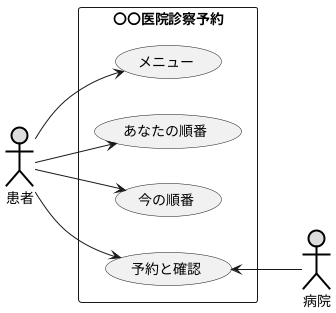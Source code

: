@startuml
left to right direction
actor 患者 #DDDDDD;line:black;line.bold;
actor 病院 #DDDDDD;line:black;line.bold;
rectangle 〇〇医院診察予約{
    usecase メニュー
    usecase あなたの順番
    usecase 今の順番
    usecase 予約と確認
}
患者 --> メニュー
患者 --> 今の順番
患者 --> あなたの順番
患者 --> 予約と確認
予約と確認 <-- 病院
@enduml